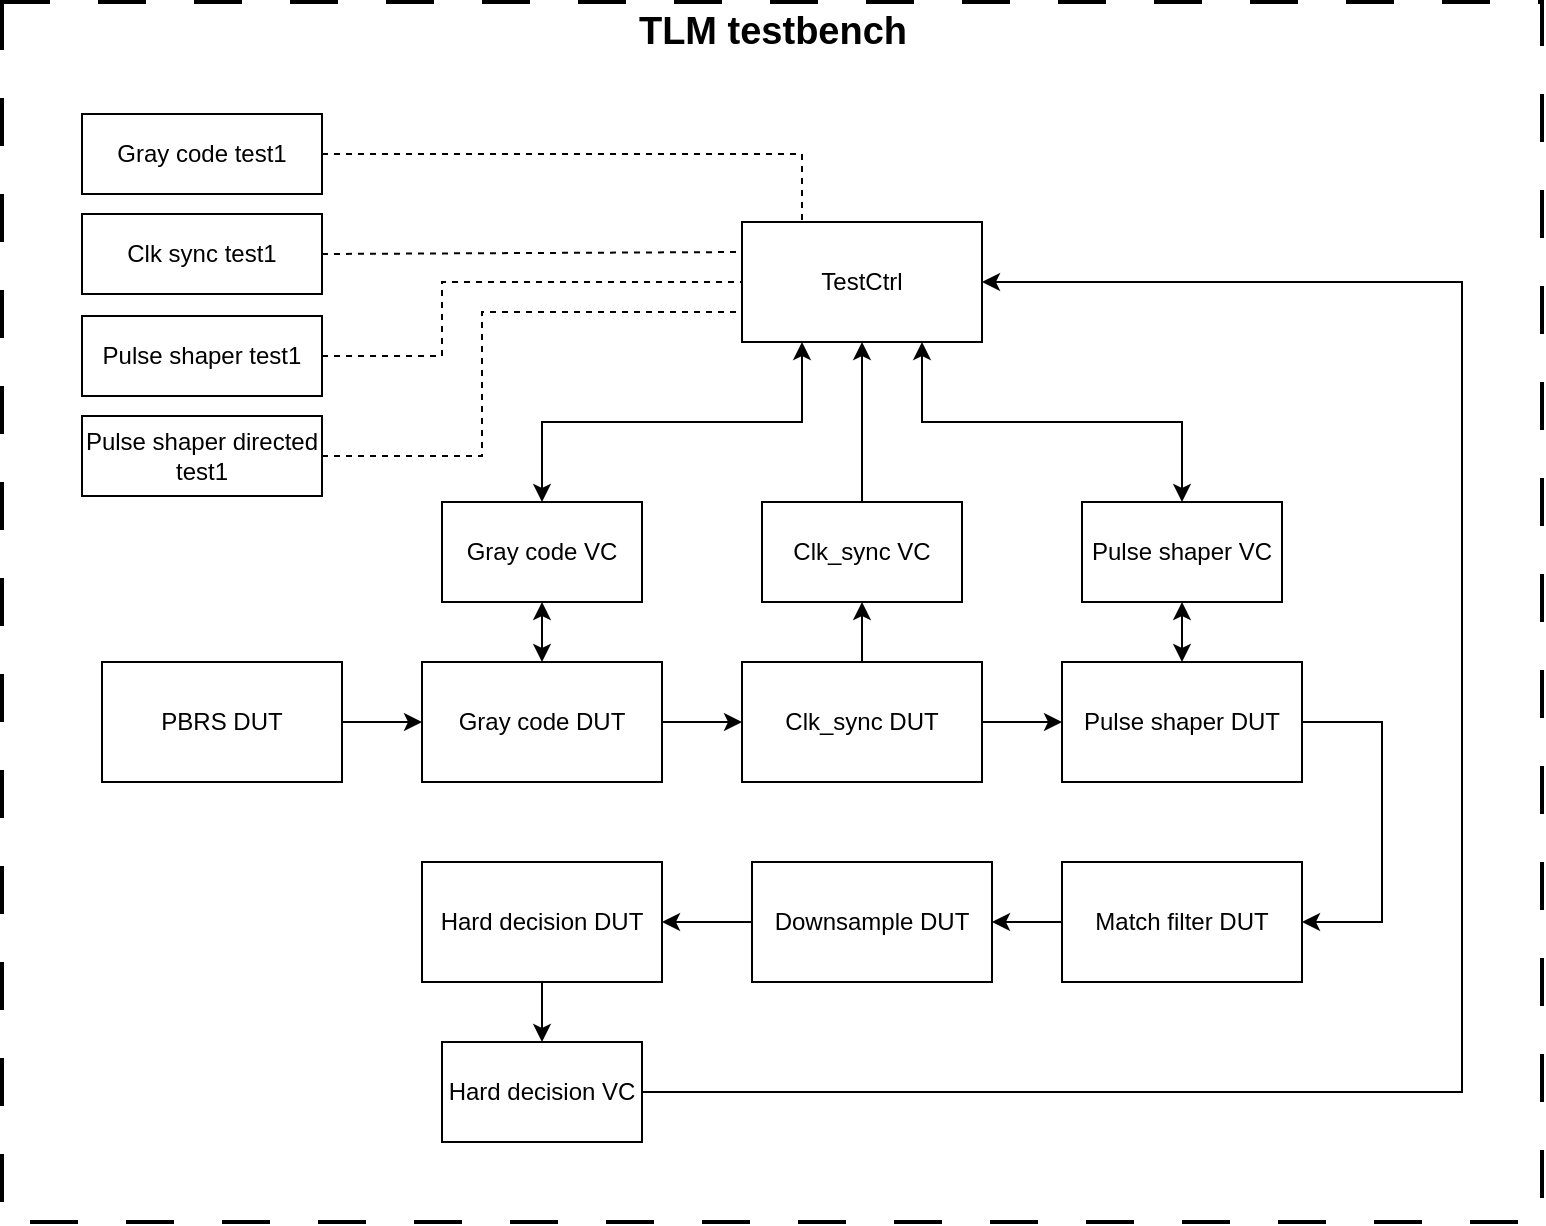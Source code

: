 <mxfile version="21.5.0" type="device">
  <diagram name="Page-1" id="L1FHqdgqBIyoHqIw-E8v">
    <mxGraphModel dx="2216" dy="754" grid="1" gridSize="10" guides="1" tooltips="1" connect="1" arrows="1" fold="1" page="1" pageScale="1" pageWidth="850" pageHeight="1100" math="0" shadow="0">
      <root>
        <mxCell id="0" />
        <mxCell id="1" parent="0" />
        <mxCell id="BK1hQ9IQ45it-JMYOrbf-2" value="Gray code VC" style="rounded=0;whiteSpace=wrap;html=1;" vertex="1" parent="1">
          <mxGeometry x="210" y="320" width="100" height="50" as="geometry" />
        </mxCell>
        <mxCell id="BK1hQ9IQ45it-JMYOrbf-6" value="" style="edgeStyle=orthogonalEdgeStyle;rounded=0;orthogonalLoop=1;jettySize=auto;html=1;" edge="1" parent="1" source="BK1hQ9IQ45it-JMYOrbf-3" target="BK1hQ9IQ45it-JMYOrbf-5">
          <mxGeometry relative="1" as="geometry" />
        </mxCell>
        <mxCell id="BK1hQ9IQ45it-JMYOrbf-3" value="Gray code DUT" style="rounded=0;whiteSpace=wrap;html=1;" vertex="1" parent="1">
          <mxGeometry x="200" y="400" width="120" height="60" as="geometry" />
        </mxCell>
        <mxCell id="BK1hQ9IQ45it-JMYOrbf-4" value="" style="endArrow=classic;startArrow=classic;html=1;rounded=0;exitX=0.5;exitY=0;exitDx=0;exitDy=0;entryX=0.5;entryY=1;entryDx=0;entryDy=0;" edge="1" parent="1" source="BK1hQ9IQ45it-JMYOrbf-3" target="BK1hQ9IQ45it-JMYOrbf-2">
          <mxGeometry width="50" height="50" relative="1" as="geometry">
            <mxPoint x="400" y="430" as="sourcePoint" />
            <mxPoint x="450" y="380" as="targetPoint" />
          </mxGeometry>
        </mxCell>
        <mxCell id="BK1hQ9IQ45it-JMYOrbf-8" value="" style="edgeStyle=orthogonalEdgeStyle;rounded=0;orthogonalLoop=1;jettySize=auto;html=1;" edge="1" parent="1" source="BK1hQ9IQ45it-JMYOrbf-5" target="BK1hQ9IQ45it-JMYOrbf-7">
          <mxGeometry relative="1" as="geometry" />
        </mxCell>
        <mxCell id="BK1hQ9IQ45it-JMYOrbf-10" value="" style="edgeStyle=orthogonalEdgeStyle;rounded=0;orthogonalLoop=1;jettySize=auto;html=1;" edge="1" parent="1" source="BK1hQ9IQ45it-JMYOrbf-5" target="BK1hQ9IQ45it-JMYOrbf-9">
          <mxGeometry relative="1" as="geometry" />
        </mxCell>
        <mxCell id="BK1hQ9IQ45it-JMYOrbf-5" value="Clk_sync DUT" style="rounded=0;whiteSpace=wrap;html=1;" vertex="1" parent="1">
          <mxGeometry x="360" y="400" width="120" height="60" as="geometry" />
        </mxCell>
        <mxCell id="BK1hQ9IQ45it-JMYOrbf-7" value="Clk_sync VC" style="rounded=0;whiteSpace=wrap;html=1;" vertex="1" parent="1">
          <mxGeometry x="370" y="320" width="100" height="50" as="geometry" />
        </mxCell>
        <mxCell id="BK1hQ9IQ45it-JMYOrbf-9" value="Pulse shaper DUT " style="rounded=0;whiteSpace=wrap;html=1;" vertex="1" parent="1">
          <mxGeometry x="520" y="400" width="120" height="60" as="geometry" />
        </mxCell>
        <mxCell id="BK1hQ9IQ45it-JMYOrbf-11" value="Pulse shaper VC" style="rounded=0;whiteSpace=wrap;html=1;" vertex="1" parent="1">
          <mxGeometry x="530" y="320" width="100" height="50" as="geometry" />
        </mxCell>
        <mxCell id="BK1hQ9IQ45it-JMYOrbf-12" value="" style="endArrow=classic;startArrow=classic;html=1;rounded=0;entryX=0.5;entryY=1;entryDx=0;entryDy=0;exitX=0.5;exitY=0;exitDx=0;exitDy=0;" edge="1" parent="1" source="BK1hQ9IQ45it-JMYOrbf-9" target="BK1hQ9IQ45it-JMYOrbf-11">
          <mxGeometry width="50" height="50" relative="1" as="geometry">
            <mxPoint x="540" y="530" as="sourcePoint" />
            <mxPoint x="590" y="480" as="targetPoint" />
          </mxGeometry>
        </mxCell>
        <mxCell id="BK1hQ9IQ45it-JMYOrbf-13" value="TestCtrl" style="rounded=0;whiteSpace=wrap;html=1;" vertex="1" parent="1">
          <mxGeometry x="360" y="180" width="120" height="60" as="geometry" />
        </mxCell>
        <mxCell id="BK1hQ9IQ45it-JMYOrbf-14" value="" style="endArrow=classic;startArrow=classic;html=1;rounded=0;exitX=0.5;exitY=0;exitDx=0;exitDy=0;entryX=0.25;entryY=1;entryDx=0;entryDy=0;" edge="1" parent="1" source="BK1hQ9IQ45it-JMYOrbf-2" target="BK1hQ9IQ45it-JMYOrbf-13">
          <mxGeometry width="50" height="50" relative="1" as="geometry">
            <mxPoint x="220" y="280" as="sourcePoint" />
            <mxPoint x="270" y="230" as="targetPoint" />
            <Array as="points">
              <mxPoint x="260" y="280" />
              <mxPoint x="390" y="280" />
            </Array>
          </mxGeometry>
        </mxCell>
        <mxCell id="BK1hQ9IQ45it-JMYOrbf-15" value="" style="endArrow=classic;startArrow=classic;html=1;rounded=0;exitX=0.75;exitY=1;exitDx=0;exitDy=0;entryX=0.5;entryY=0;entryDx=0;entryDy=0;" edge="1" parent="1" source="BK1hQ9IQ45it-JMYOrbf-13" target="BK1hQ9IQ45it-JMYOrbf-11">
          <mxGeometry width="50" height="50" relative="1" as="geometry">
            <mxPoint x="580" y="270" as="sourcePoint" />
            <mxPoint x="630" y="220" as="targetPoint" />
            <Array as="points">
              <mxPoint x="450" y="280" />
              <mxPoint x="580" y="280" />
            </Array>
          </mxGeometry>
        </mxCell>
        <mxCell id="BK1hQ9IQ45it-JMYOrbf-16" value="" style="endArrow=classic;html=1;rounded=0;exitX=0.5;exitY=0;exitDx=0;exitDy=0;entryX=0.5;entryY=1;entryDx=0;entryDy=0;" edge="1" parent="1" source="BK1hQ9IQ45it-JMYOrbf-7" target="BK1hQ9IQ45it-JMYOrbf-13">
          <mxGeometry width="50" height="50" relative="1" as="geometry">
            <mxPoint x="510" y="250" as="sourcePoint" />
            <mxPoint x="560" y="200" as="targetPoint" />
          </mxGeometry>
        </mxCell>
        <mxCell id="BK1hQ9IQ45it-JMYOrbf-17" value="Hard decision VC" style="rounded=0;whiteSpace=wrap;html=1;" vertex="1" parent="1">
          <mxGeometry x="210" y="590" width="100" height="50" as="geometry" />
        </mxCell>
        <mxCell id="BK1hQ9IQ45it-JMYOrbf-21" value="" style="edgeStyle=orthogonalEdgeStyle;rounded=0;orthogonalLoop=1;jettySize=auto;html=1;" edge="1" parent="1" source="BK1hQ9IQ45it-JMYOrbf-18" target="BK1hQ9IQ45it-JMYOrbf-20">
          <mxGeometry relative="1" as="geometry" />
        </mxCell>
        <mxCell id="BK1hQ9IQ45it-JMYOrbf-18" value="Match filter DUT " style="rounded=0;whiteSpace=wrap;html=1;" vertex="1" parent="1">
          <mxGeometry x="520" y="500" width="120" height="60" as="geometry" />
        </mxCell>
        <mxCell id="BK1hQ9IQ45it-JMYOrbf-19" value="" style="endArrow=classic;html=1;rounded=0;exitX=1;exitY=0.5;exitDx=0;exitDy=0;entryX=1;entryY=0.5;entryDx=0;entryDy=0;" edge="1" parent="1" source="BK1hQ9IQ45it-JMYOrbf-9" target="BK1hQ9IQ45it-JMYOrbf-18">
          <mxGeometry width="50" height="50" relative="1" as="geometry">
            <mxPoint x="400" y="550" as="sourcePoint" />
            <mxPoint x="450" y="500" as="targetPoint" />
            <Array as="points">
              <mxPoint x="680" y="430" />
              <mxPoint x="680" y="490" />
              <mxPoint x="680" y="530" />
            </Array>
          </mxGeometry>
        </mxCell>
        <mxCell id="BK1hQ9IQ45it-JMYOrbf-23" value="" style="edgeStyle=orthogonalEdgeStyle;rounded=0;orthogonalLoop=1;jettySize=auto;html=1;" edge="1" parent="1" source="BK1hQ9IQ45it-JMYOrbf-20" target="BK1hQ9IQ45it-JMYOrbf-22">
          <mxGeometry relative="1" as="geometry" />
        </mxCell>
        <mxCell id="BK1hQ9IQ45it-JMYOrbf-20" value="Downsample DUT" style="rounded=0;whiteSpace=wrap;html=1;" vertex="1" parent="1">
          <mxGeometry x="365" y="500" width="120" height="60" as="geometry" />
        </mxCell>
        <mxCell id="BK1hQ9IQ45it-JMYOrbf-26" value="" style="edgeStyle=orthogonalEdgeStyle;rounded=0;orthogonalLoop=1;jettySize=auto;html=1;" edge="1" parent="1" source="BK1hQ9IQ45it-JMYOrbf-22" target="BK1hQ9IQ45it-JMYOrbf-17">
          <mxGeometry relative="1" as="geometry" />
        </mxCell>
        <mxCell id="BK1hQ9IQ45it-JMYOrbf-22" value="Hard decision DUT" style="rounded=0;whiteSpace=wrap;html=1;" vertex="1" parent="1">
          <mxGeometry x="200" y="500" width="120" height="60" as="geometry" />
        </mxCell>
        <mxCell id="BK1hQ9IQ45it-JMYOrbf-25" value="" style="edgeStyle=orthogonalEdgeStyle;rounded=0;orthogonalLoop=1;jettySize=auto;html=1;" edge="1" parent="1" source="BK1hQ9IQ45it-JMYOrbf-24" target="BK1hQ9IQ45it-JMYOrbf-3">
          <mxGeometry relative="1" as="geometry" />
        </mxCell>
        <mxCell id="BK1hQ9IQ45it-JMYOrbf-24" value="PBRS DUT" style="rounded=0;whiteSpace=wrap;html=1;" vertex="1" parent="1">
          <mxGeometry x="40" y="400" width="120" height="60" as="geometry" />
        </mxCell>
        <mxCell id="BK1hQ9IQ45it-JMYOrbf-31" value="" style="endArrow=classic;html=1;rounded=0;exitX=1;exitY=0.5;exitDx=0;exitDy=0;entryX=1;entryY=0.5;entryDx=0;entryDy=0;" edge="1" parent="1" source="BK1hQ9IQ45it-JMYOrbf-17" target="BK1hQ9IQ45it-JMYOrbf-13">
          <mxGeometry width="50" height="50" relative="1" as="geometry">
            <mxPoint x="480" y="660" as="sourcePoint" />
            <mxPoint x="530" y="610" as="targetPoint" />
            <Array as="points">
              <mxPoint x="720" y="615" />
              <mxPoint x="720" y="210" />
            </Array>
          </mxGeometry>
        </mxCell>
        <mxCell id="BK1hQ9IQ45it-JMYOrbf-32" value="Clk sync test1" style="rounded=0;whiteSpace=wrap;html=1;" vertex="1" parent="1">
          <mxGeometry x="30" y="176" width="120" height="40" as="geometry" />
        </mxCell>
        <mxCell id="BK1hQ9IQ45it-JMYOrbf-33" value="Gray code test1" style="rounded=0;whiteSpace=wrap;html=1;" vertex="1" parent="1">
          <mxGeometry x="30" y="126" width="120" height="40" as="geometry" />
        </mxCell>
        <mxCell id="BK1hQ9IQ45it-JMYOrbf-34" value="Pulse shaper test1" style="rounded=0;whiteSpace=wrap;html=1;" vertex="1" parent="1">
          <mxGeometry x="30" y="227" width="120" height="40" as="geometry" />
        </mxCell>
        <mxCell id="BK1hQ9IQ45it-JMYOrbf-35" value="Pulse shaper directed test1" style="rounded=0;whiteSpace=wrap;html=1;" vertex="1" parent="1">
          <mxGeometry x="30" y="277" width="120" height="40" as="geometry" />
        </mxCell>
        <mxCell id="BK1hQ9IQ45it-JMYOrbf-38" value="" style="endArrow=none;dashed=1;html=1;rounded=0;entryX=0.25;entryY=0;entryDx=0;entryDy=0;exitX=1;exitY=0.5;exitDx=0;exitDy=0;" edge="1" parent="1" source="BK1hQ9IQ45it-JMYOrbf-33" target="BK1hQ9IQ45it-JMYOrbf-13">
          <mxGeometry width="50" height="50" relative="1" as="geometry">
            <mxPoint x="180" y="150" as="sourcePoint" />
            <mxPoint x="285" y="80" as="targetPoint" />
            <Array as="points">
              <mxPoint x="390" y="146" />
            </Array>
          </mxGeometry>
        </mxCell>
        <mxCell id="BK1hQ9IQ45it-JMYOrbf-39" value="" style="endArrow=none;dashed=1;html=1;rounded=0;entryX=0;entryY=0.25;entryDx=0;entryDy=0;exitX=1;exitY=0.5;exitDx=0;exitDy=0;" edge="1" parent="1" source="BK1hQ9IQ45it-JMYOrbf-32" target="BK1hQ9IQ45it-JMYOrbf-13">
          <mxGeometry width="50" height="50" relative="1" as="geometry">
            <mxPoint x="220" y="240" as="sourcePoint" />
            <mxPoint x="270" y="190" as="targetPoint" />
          </mxGeometry>
        </mxCell>
        <mxCell id="BK1hQ9IQ45it-JMYOrbf-42" value="" style="endArrow=none;dashed=1;html=1;rounded=0;exitX=1;exitY=0.5;exitDx=0;exitDy=0;entryX=0;entryY=0.5;entryDx=0;entryDy=0;" edge="1" parent="1" source="BK1hQ9IQ45it-JMYOrbf-34" target="BK1hQ9IQ45it-JMYOrbf-13">
          <mxGeometry width="50" height="50" relative="1" as="geometry">
            <mxPoint x="190" y="230" as="sourcePoint" />
            <mxPoint x="240" y="180" as="targetPoint" />
            <Array as="points">
              <mxPoint x="210" y="247" />
              <mxPoint x="210" y="210" />
            </Array>
          </mxGeometry>
        </mxCell>
        <mxCell id="BK1hQ9IQ45it-JMYOrbf-43" value="" style="endArrow=none;dashed=1;html=1;rounded=0;exitX=1;exitY=0.5;exitDx=0;exitDy=0;entryX=0;entryY=0.75;entryDx=0;entryDy=0;" edge="1" parent="1" source="BK1hQ9IQ45it-JMYOrbf-35" target="BK1hQ9IQ45it-JMYOrbf-13">
          <mxGeometry width="50" height="50" relative="1" as="geometry">
            <mxPoint x="190" y="230" as="sourcePoint" />
            <mxPoint x="240" y="180" as="targetPoint" />
            <Array as="points">
              <mxPoint x="230" y="297" />
              <mxPoint x="230" y="225" />
            </Array>
          </mxGeometry>
        </mxCell>
        <mxCell id="BK1hQ9IQ45it-JMYOrbf-45" value="" style="rounded=0;whiteSpace=wrap;html=1;fillColor=none;dashed=1;strokeWidth=2;perimeterSpacing=0;dashPattern=12 12;" vertex="1" parent="1">
          <mxGeometry x="-10" y="70" width="770" height="610" as="geometry" />
        </mxCell>
        <mxCell id="BK1hQ9IQ45it-JMYOrbf-46" value="&lt;font style=&quot;font-size: 19px;&quot;&gt;&lt;b&gt;TLM testbench&lt;/b&gt;&lt;/font&gt;" style="text;html=1;strokeColor=none;fillColor=none;align=center;verticalAlign=middle;whiteSpace=wrap;rounded=0;" vertex="1" parent="1">
          <mxGeometry x="302.5" y="70" width="145" height="30" as="geometry" />
        </mxCell>
      </root>
    </mxGraphModel>
  </diagram>
</mxfile>
